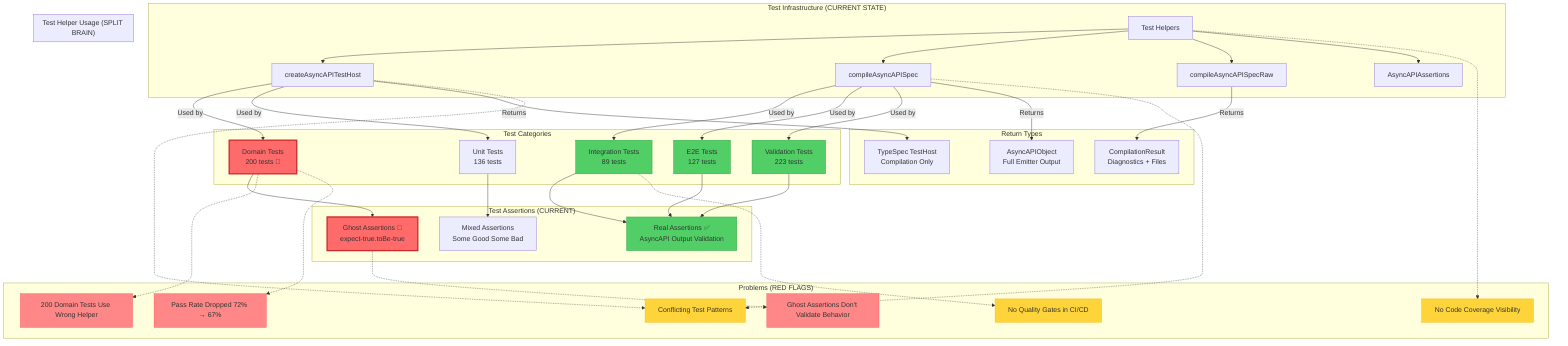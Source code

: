 graph TD
    subgraph "Test Infrastructure (CURRENT STATE)"
        TH[Test Helpers]
        TH --> CATH[createAsyncAPITestHost]
        TH --> CAS[compileAsyncAPISpec]
        TH --> CASWR[compileAsyncAPISpecRaw]
        TH --> AA[AsyncAPIAssertions]
    end

    subgraph "Test Categories"
        UT[Unit Tests<br/>136 tests]
        IT[Integration Tests<br/>89 tests]
        ET[E2E Tests<br/>127 tests]
        DT[Domain Tests<br/>200 tests 🚨]
        VT[Validation Tests<br/>223 tests]
    end

    subgraph "Test Helper Usage (SPLIT BRAIN)"
        CATH --> |Used by| DT
        CATH --> |Used by| UT
        CAS --> |Used by| IT
        CAS --> |Used by| ET
        CAS --> |Used by| VT
    end

    subgraph "Return Types"
        CATH --> |Returns| TSH[TypeSpec TestHost<br/>Compilation Only]
        CAS --> |Returns| AAO[AsyncAPIObject<br/>Full Emitter Output]
        CASWR --> |Returns| CR[CompilationResult<br/>Diagnostics + Files]
    end

    subgraph "Test Assertions (CURRENT)"
        DT --> GA[Ghost Assertions 🚨<br/>expect-true.toBe-true]
        UT --> MA[Mixed Assertions<br/>Some Good Some Bad]
        IT --> RA[Real Assertions ✅<br/>AsyncAPI Output Validation]
        ET --> RA
        VT --> RA
    end

    subgraph "Problems (RED FLAGS)"
        P1[200 Domain Tests Use Wrong Helper]
        P2[Ghost Assertions Don't Validate Behavior]
        P3[Pass Rate Dropped 72% → 67%]
        P4[No Code Coverage Visibility]
        P5[Conflicting Test Patterns]
        P6[No Quality Gates in CI/CD]
    end

    DT -.-> P1
    GA -.-> P2
    DT -.-> P3
    TH -.-> P4
    CATH -.-> P5
    CAS -.-> P5
    IT -.-> P6

    style DT fill:#ff6b6b,stroke:#c92a2a,stroke-width:3px
    style GA fill:#ff6b6b,stroke:#c92a2a,stroke-width:3px
    style P1 fill:#ff8787,stroke:#fa5252
    style P2 fill:#ff8787,stroke:#fa5252
    style P3 fill:#ff8787,stroke:#fa5252
    style P4 fill:#ffd43b,stroke:#fab005
    style P5 fill:#ffd43b,stroke:#fab005
    style P6 fill:#ffd43b,stroke:#fab005
    style IT fill:#51cf66,stroke:#2f9e44
    style ET fill:#51cf66,stroke:#2f9e44
    style VT fill:#51cf66,stroke:#2f9e44
    style RA fill:#51cf66,stroke:#2f9e44

    classDef ghostTest fill:#ff6b6b,stroke:#c92a2a,stroke-width:3px
    classDef goodTest fill:#51cf66,stroke:#2f9e44
    classDef problem fill:#ff8787,stroke:#fa5252
    classDef warning fill:#ffd43b,stroke:#fab005